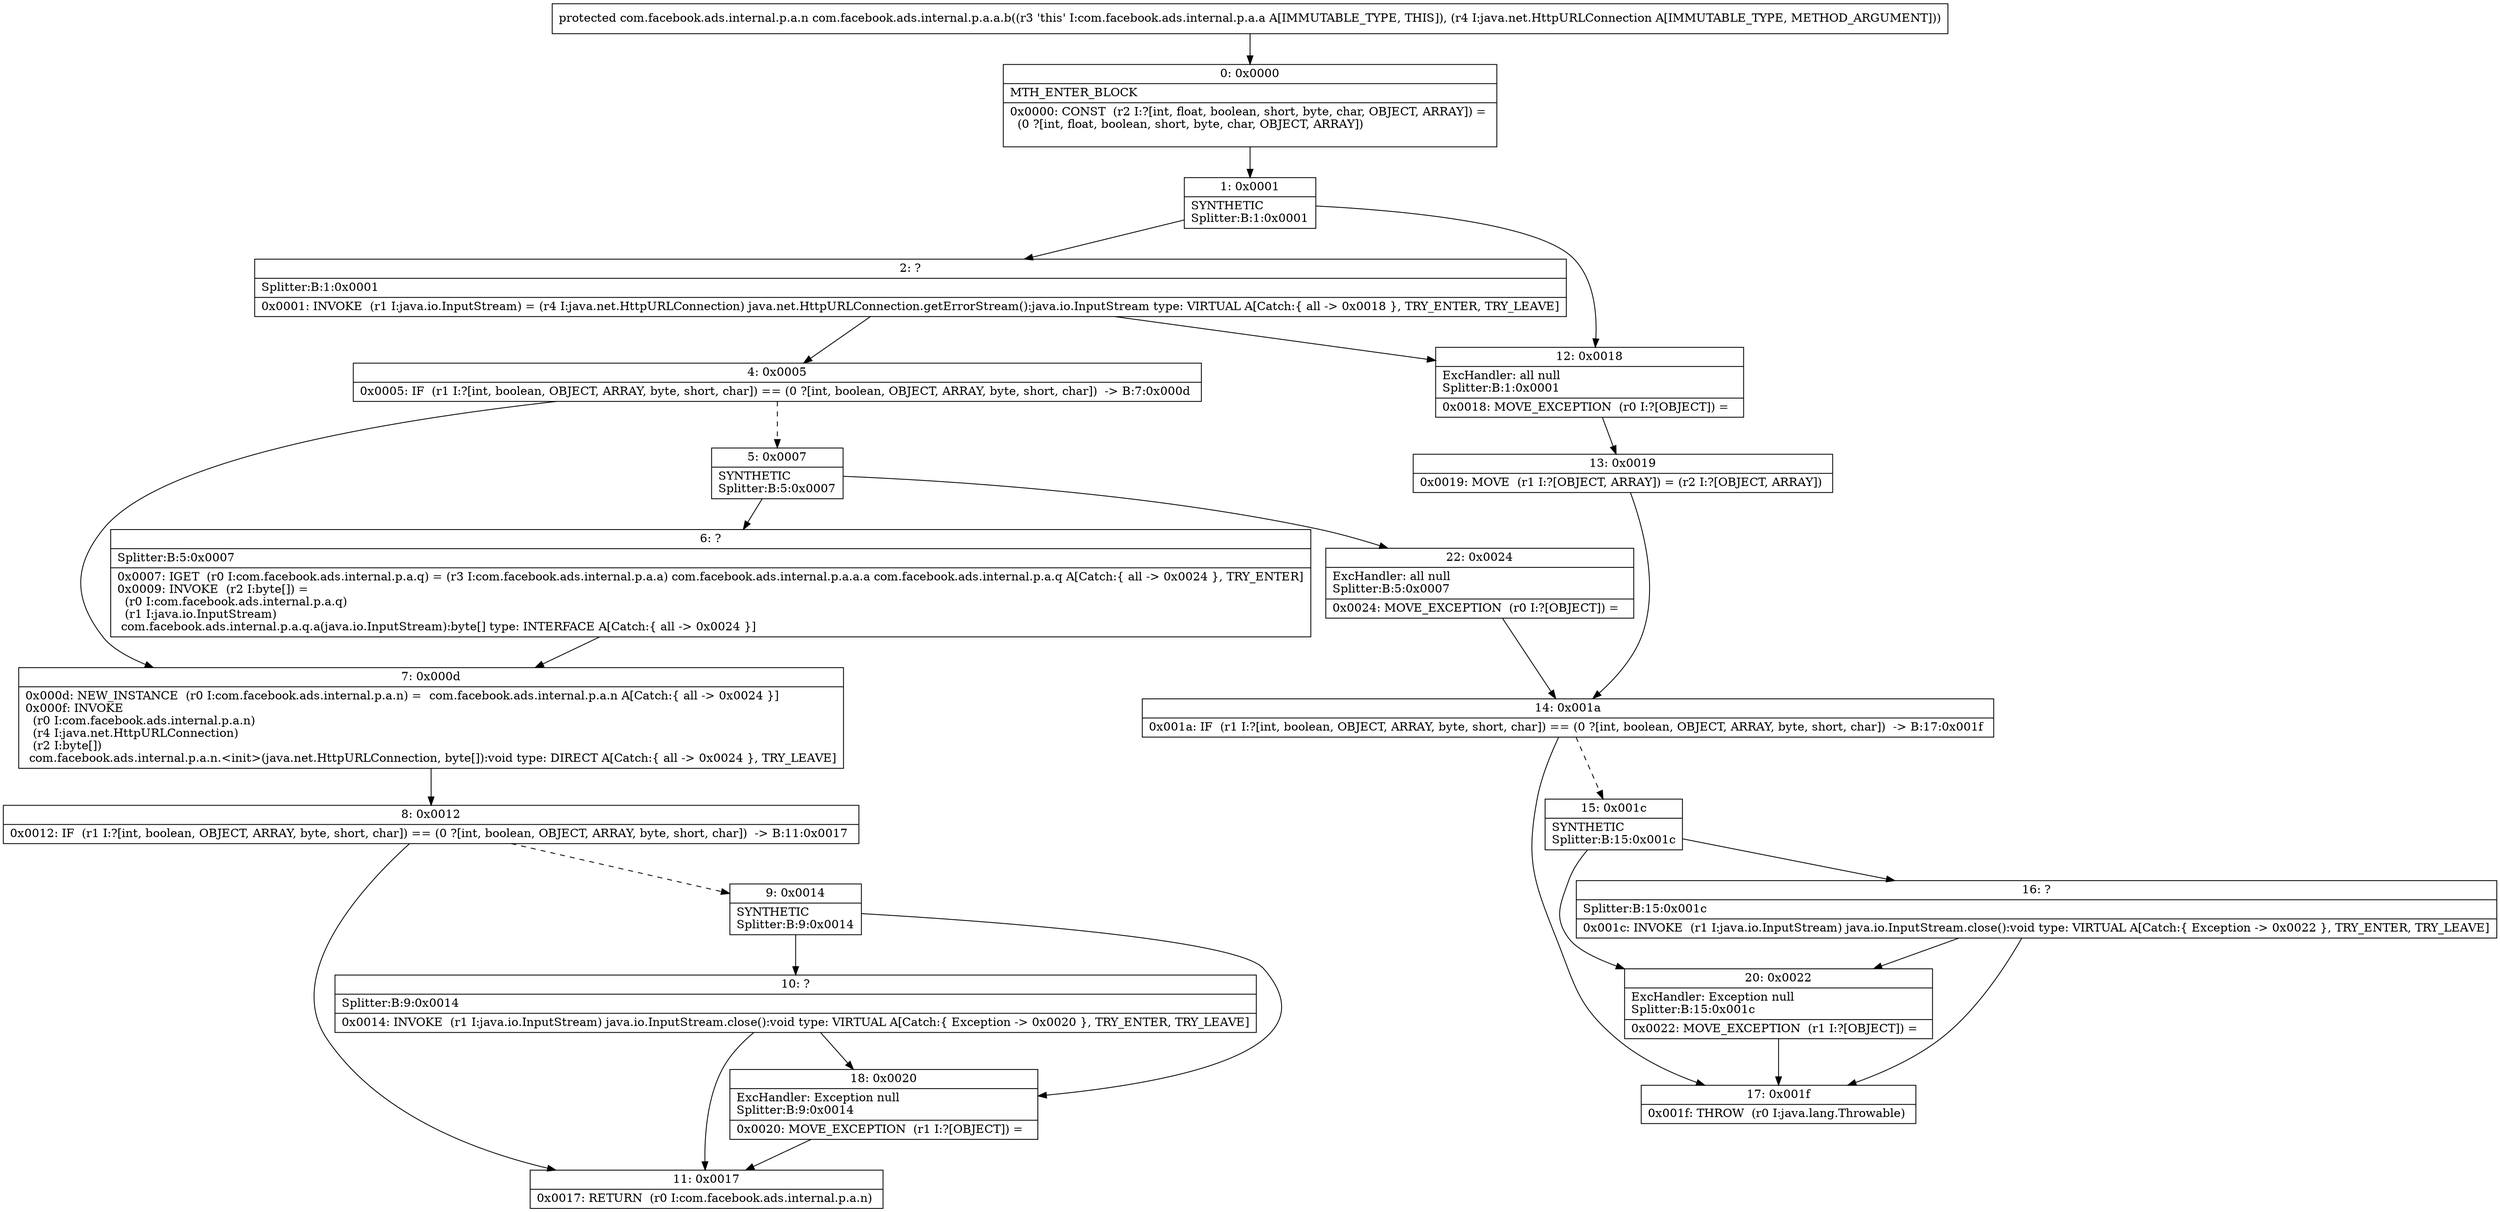 digraph "CFG forcom.facebook.ads.internal.p.a.a.b(Ljava\/net\/HttpURLConnection;)Lcom\/facebook\/ads\/internal\/p\/a\/n;" {
Node_0 [shape=record,label="{0\:\ 0x0000|MTH_ENTER_BLOCK\l|0x0000: CONST  (r2 I:?[int, float, boolean, short, byte, char, OBJECT, ARRAY]) = \l  (0 ?[int, float, boolean, short, byte, char, OBJECT, ARRAY])\l \l}"];
Node_1 [shape=record,label="{1\:\ 0x0001|SYNTHETIC\lSplitter:B:1:0x0001\l}"];
Node_2 [shape=record,label="{2\:\ ?|Splitter:B:1:0x0001\l|0x0001: INVOKE  (r1 I:java.io.InputStream) = (r4 I:java.net.HttpURLConnection) java.net.HttpURLConnection.getErrorStream():java.io.InputStream type: VIRTUAL A[Catch:\{ all \-\> 0x0018 \}, TRY_ENTER, TRY_LEAVE]\l}"];
Node_4 [shape=record,label="{4\:\ 0x0005|0x0005: IF  (r1 I:?[int, boolean, OBJECT, ARRAY, byte, short, char]) == (0 ?[int, boolean, OBJECT, ARRAY, byte, short, char])  \-\> B:7:0x000d \l}"];
Node_5 [shape=record,label="{5\:\ 0x0007|SYNTHETIC\lSplitter:B:5:0x0007\l}"];
Node_6 [shape=record,label="{6\:\ ?|Splitter:B:5:0x0007\l|0x0007: IGET  (r0 I:com.facebook.ads.internal.p.a.q) = (r3 I:com.facebook.ads.internal.p.a.a) com.facebook.ads.internal.p.a.a.a com.facebook.ads.internal.p.a.q A[Catch:\{ all \-\> 0x0024 \}, TRY_ENTER]\l0x0009: INVOKE  (r2 I:byte[]) = \l  (r0 I:com.facebook.ads.internal.p.a.q)\l  (r1 I:java.io.InputStream)\l com.facebook.ads.internal.p.a.q.a(java.io.InputStream):byte[] type: INTERFACE A[Catch:\{ all \-\> 0x0024 \}]\l}"];
Node_7 [shape=record,label="{7\:\ 0x000d|0x000d: NEW_INSTANCE  (r0 I:com.facebook.ads.internal.p.a.n) =  com.facebook.ads.internal.p.a.n A[Catch:\{ all \-\> 0x0024 \}]\l0x000f: INVOKE  \l  (r0 I:com.facebook.ads.internal.p.a.n)\l  (r4 I:java.net.HttpURLConnection)\l  (r2 I:byte[])\l com.facebook.ads.internal.p.a.n.\<init\>(java.net.HttpURLConnection, byte[]):void type: DIRECT A[Catch:\{ all \-\> 0x0024 \}, TRY_LEAVE]\l}"];
Node_8 [shape=record,label="{8\:\ 0x0012|0x0012: IF  (r1 I:?[int, boolean, OBJECT, ARRAY, byte, short, char]) == (0 ?[int, boolean, OBJECT, ARRAY, byte, short, char])  \-\> B:11:0x0017 \l}"];
Node_9 [shape=record,label="{9\:\ 0x0014|SYNTHETIC\lSplitter:B:9:0x0014\l}"];
Node_10 [shape=record,label="{10\:\ ?|Splitter:B:9:0x0014\l|0x0014: INVOKE  (r1 I:java.io.InputStream) java.io.InputStream.close():void type: VIRTUAL A[Catch:\{ Exception \-\> 0x0020 \}, TRY_ENTER, TRY_LEAVE]\l}"];
Node_11 [shape=record,label="{11\:\ 0x0017|0x0017: RETURN  (r0 I:com.facebook.ads.internal.p.a.n) \l}"];
Node_12 [shape=record,label="{12\:\ 0x0018|ExcHandler: all null\lSplitter:B:1:0x0001\l|0x0018: MOVE_EXCEPTION  (r0 I:?[OBJECT]) =  \l}"];
Node_13 [shape=record,label="{13\:\ 0x0019|0x0019: MOVE  (r1 I:?[OBJECT, ARRAY]) = (r2 I:?[OBJECT, ARRAY]) \l}"];
Node_14 [shape=record,label="{14\:\ 0x001a|0x001a: IF  (r1 I:?[int, boolean, OBJECT, ARRAY, byte, short, char]) == (0 ?[int, boolean, OBJECT, ARRAY, byte, short, char])  \-\> B:17:0x001f \l}"];
Node_15 [shape=record,label="{15\:\ 0x001c|SYNTHETIC\lSplitter:B:15:0x001c\l}"];
Node_16 [shape=record,label="{16\:\ ?|Splitter:B:15:0x001c\l|0x001c: INVOKE  (r1 I:java.io.InputStream) java.io.InputStream.close():void type: VIRTUAL A[Catch:\{ Exception \-\> 0x0022 \}, TRY_ENTER, TRY_LEAVE]\l}"];
Node_17 [shape=record,label="{17\:\ 0x001f|0x001f: THROW  (r0 I:java.lang.Throwable) \l}"];
Node_18 [shape=record,label="{18\:\ 0x0020|ExcHandler: Exception null\lSplitter:B:9:0x0014\l|0x0020: MOVE_EXCEPTION  (r1 I:?[OBJECT]) =  \l}"];
Node_20 [shape=record,label="{20\:\ 0x0022|ExcHandler: Exception null\lSplitter:B:15:0x001c\l|0x0022: MOVE_EXCEPTION  (r1 I:?[OBJECT]) =  \l}"];
Node_22 [shape=record,label="{22\:\ 0x0024|ExcHandler: all null\lSplitter:B:5:0x0007\l|0x0024: MOVE_EXCEPTION  (r0 I:?[OBJECT]) =  \l}"];
MethodNode[shape=record,label="{protected com.facebook.ads.internal.p.a.n com.facebook.ads.internal.p.a.a.b((r3 'this' I:com.facebook.ads.internal.p.a.a A[IMMUTABLE_TYPE, THIS]), (r4 I:java.net.HttpURLConnection A[IMMUTABLE_TYPE, METHOD_ARGUMENT])) }"];
MethodNode -> Node_0;
Node_0 -> Node_1;
Node_1 -> Node_2;
Node_1 -> Node_12;
Node_2 -> Node_12;
Node_2 -> Node_4;
Node_4 -> Node_5[style=dashed];
Node_4 -> Node_7;
Node_5 -> Node_6;
Node_5 -> Node_22;
Node_6 -> Node_7;
Node_7 -> Node_8;
Node_8 -> Node_9[style=dashed];
Node_8 -> Node_11;
Node_9 -> Node_10;
Node_9 -> Node_18;
Node_10 -> Node_11;
Node_10 -> Node_18;
Node_12 -> Node_13;
Node_13 -> Node_14;
Node_14 -> Node_15[style=dashed];
Node_14 -> Node_17;
Node_15 -> Node_16;
Node_15 -> Node_20;
Node_16 -> Node_17;
Node_16 -> Node_20;
Node_18 -> Node_11;
Node_20 -> Node_17;
Node_22 -> Node_14;
}

